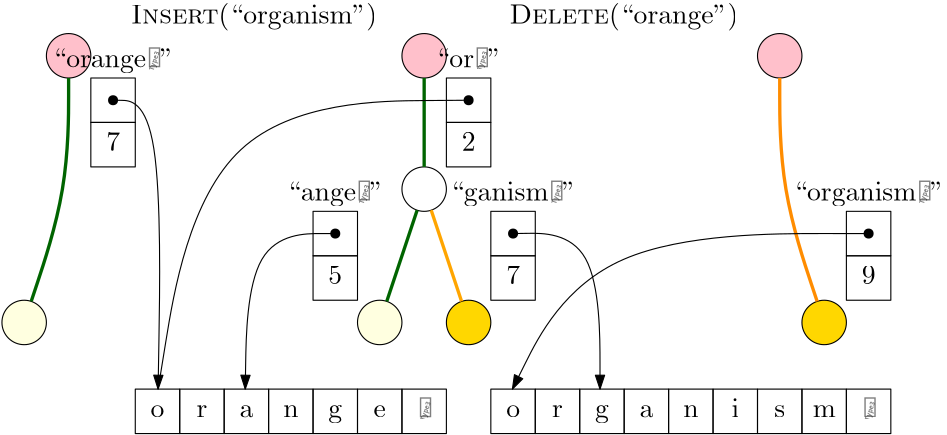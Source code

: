 <?xml version="1.0"?>
<!DOCTYPE ipe SYSTEM "ipe.dtd">
<ipe version="70005" creator="Ipe 7.1.1">
<info created="D:20140227144254" modified="D:20140227212107"/>
<ipestyle name="basic">
<symbol name="arrow/arc(spx)">
<path stroke="sym-stroke" fill="sym-stroke" pen="sym-pen">
0 0 m
-1 0.333 l
-1 -0.333 l
h
</path>
</symbol>
<symbol name="arrow/farc(spx)">
<path stroke="sym-stroke" fill="white" pen="sym-pen">
0 0 m
-1 0.333 l
-1 -0.333 l
h
</path>
</symbol>
<symbol name="mark/circle(sx)" transformations="translations">
<path fill="sym-stroke">
0.6 0 0 0.6 0 0 e
0.4 0 0 0.4 0 0 e
</path>
</symbol>
<symbol name="mark/disk(sx)" transformations="translations">
<path fill="sym-stroke">
0.6 0 0 0.6 0 0 e
</path>
</symbol>
<symbol name="mark/fdisk(sfx)" transformations="translations">
<group>
<path fill="sym-fill">
0.5 0 0 0.5 0 0 e
</path>
<path fill="sym-stroke" fillrule="eofill">
0.6 0 0 0.6 0 0 e
0.4 0 0 0.4 0 0 e
</path>
</group>
</symbol>
<symbol name="mark/box(sx)" transformations="translations">
<path fill="sym-stroke" fillrule="eofill">
-0.6 -0.6 m
0.6 -0.6 l
0.6 0.6 l
-0.6 0.6 l
h
-0.4 -0.4 m
0.4 -0.4 l
0.4 0.4 l
-0.4 0.4 l
h
</path>
</symbol>
<symbol name="mark/square(sx)" transformations="translations">
<path fill="sym-stroke">
-0.6 -0.6 m
0.6 -0.6 l
0.6 0.6 l
-0.6 0.6 l
h
</path>
</symbol>
<symbol name="mark/fsquare(sfx)" transformations="translations">
<group>
<path fill="sym-fill">
-0.5 -0.5 m
0.5 -0.5 l
0.5 0.5 l
-0.5 0.5 l
h
</path>
<path fill="sym-stroke" fillrule="eofill">
-0.6 -0.6 m
0.6 -0.6 l
0.6 0.6 l
-0.6 0.6 l
h
-0.4 -0.4 m
0.4 -0.4 l
0.4 0.4 l
-0.4 0.4 l
h
</path>
</group>
</symbol>
<symbol name="mark/cross(sx)" transformations="translations">
<group>
<path fill="sym-stroke">
-0.43 -0.57 m
0.57 0.43 l
0.43 0.57 l
-0.57 -0.43 l
h
</path>
<path fill="sym-stroke">
-0.43 0.57 m
0.57 -0.43 l
0.43 -0.57 l
-0.57 0.43 l
h
</path>
</group>
</symbol>
<symbol name="arrow/fnormal(spx)">
<path stroke="sym-stroke" fill="white" pen="sym-pen">
0 0 m
-1 0.333 l
-1 -0.333 l
h
</path>
</symbol>
<symbol name="arrow/pointed(spx)">
<path stroke="sym-stroke" fill="sym-stroke" pen="sym-pen">
0 0 m
-1 0.333 l
-0.8 0 l
-1 -0.333 l
h
</path>
</symbol>
<symbol name="arrow/fpointed(spx)">
<path stroke="sym-stroke" fill="white" pen="sym-pen">
0 0 m
-1 0.333 l
-0.8 0 l
-1 -0.333 l
h
</path>
</symbol>
<symbol name="arrow/linear(spx)">
<path stroke="sym-stroke" pen="sym-pen">
-1 0.333 m
0 0 l
-1 -0.333 l
</path>
</symbol>
<symbol name="arrow/fdouble(spx)">
<path stroke="sym-stroke" fill="white" pen="sym-pen">
0 0 m
-1 0.333 l
-1 -0.333 l
h
-1 0 m
-2 0.333 l
-2 -0.333 l
h
</path>
</symbol>
<symbol name="arrow/double(spx)">
<path stroke="sym-stroke" fill="sym-stroke" pen="sym-pen">
0 0 m
-1 0.333 l
-1 -0.333 l
h
-1 0 m
-2 0.333 l
-2 -0.333 l
h
</path>
</symbol>
<pen name="heavier" value="0.8"/>
<pen name="fat" value="1.2"/>
<pen name="ultrafat" value="2"/>
<symbolsize name="large" value="5"/>
<symbolsize name="small" value="2"/>
<symbolsize name="tiny" value="1.1"/>
<arrowsize name="large" value="10"/>
<arrowsize name="small" value="5"/>
<arrowsize name="tiny" value="3"/>
<color name="red" value="1 0 0"/>
<color name="green" value="0 1 0"/>
<color name="blue" value="0 0 1"/>
<color name="yellow" value="1 1 0"/>
<color name="orange" value="1 0.647 0"/>
<color name="gold" value="1 0.843 0"/>
<color name="purple" value="0.627 0.125 0.941"/>
<color name="gray" value="0.745"/>
<color name="brown" value="0.647 0.165 0.165"/>
<color name="navy" value="0 0 0.502"/>
<color name="pink" value="1 0.753 0.796"/>
<color name="seagreen" value="0.18 0.545 0.341"/>
<color name="turquoise" value="0.251 0.878 0.816"/>
<color name="violet" value="0.933 0.51 0.933"/>
<color name="darkblue" value="0 0 0.545"/>
<color name="darkcyan" value="0 0.545 0.545"/>
<color name="darkgray" value="0.663"/>
<color name="darkgreen" value="0 0.392 0"/>
<color name="darkmagenta" value="0.545 0 0.545"/>
<color name="darkorange" value="1 0.549 0"/>
<color name="darkred" value="0.545 0 0"/>
<color name="lightblue" value="0.678 0.847 0.902"/>
<color name="lightcyan" value="0.878 1 1"/>
<color name="lightgray" value="0.827"/>
<color name="lightgreen" value="0.565 0.933 0.565"/>
<color name="lightyellow" value="1 1 0.878"/>
<dashstyle name="dashed" value="[4] 0"/>
<dashstyle name="dotted" value="[1 3] 0"/>
<dashstyle name="dash dotted" value="[4 2 1 2] 0"/>
<dashstyle name="dash dot dotted" value="[4 2 1 2 1 2] 0"/>
<textsize name="large" value="\large"/>
<textsize name="small" value="\small"/>
<textsize name="tiny" value="\tiny"/>
<textsize name="Large" value="\Large"/>
<textsize name="LARGE" value="\LARGE"/>
<textsize name="huge" value="\huge"/>
<textsize name="Huge" value="\Huge"/>
<textsize name="footnote" value="\footnotesize"/>
<textstyle name="center" begin="\begin{center}" end="\end{center}"/>
<textstyle name="itemize" begin="\begin{itemize}" end="\end{itemize}"/>
<textstyle name="item" begin="\begin{itemize}\item{}" end="\end{itemize}"/>
<gridsize name="4 pts" value="4"/>
<gridsize name="8 pts (~3 mm)" value="8"/>
<gridsize name="16 pts (~6 mm)" value="16"/>
<gridsize name="32 pts (~12 mm)" value="32"/>
<gridsize name="10 pts (~3.5 mm)" value="10"/>
<gridsize name="20 pts (~7 mm)" value="20"/>
<gridsize name="14 pts (~5 mm)" value="14"/>
<gridsize name="28 pts (~10 mm)" value="28"/>
<gridsize name="56 pts (~20 mm)" value="56"/>
<anglesize name="90 deg" value="90"/>
<anglesize name="60 deg" value="60"/>
<anglesize name="45 deg" value="45"/>
<anglesize name="30 deg" value="30"/>
<anglesize name="22.5 deg" value="22.5"/>
<tiling name="falling" angle="-60" step="4" width="1"/>
<tiling name="rising" angle="30" step="4" width="1"/>
</ipestyle>
<page>
<layer name="alpha"/>
<view layers="alpha" active="alpha"/>
<group layer="alpha" matrix="1 0 0 1 -32 -160">
<use matrix="1 0 0 1 8 -8" name="mark/disk(sx)" pos="128 800" size="normal" stroke="white"/>
<path stroke="black" fill="pink">
8 0 0 8 136 792 e
</path>
</group>
<path matrix="1 0 0 1 224 -144" stroke="black">
32 656 m
32 640 l
48 640 l
48 656 l
h
</path>
<text matrix="1 0 0 1 232 -138.144" transformations="translations" pos="32 640" stroke="black" type="label" width="4.981" height="4.289" depth="0" halign="center" valign="baseline">o</text>
<path matrix="1 0 0 1 240 -144" stroke="black">
32 656 m
32 640 l
48 640 l
48 656 l
h
</path>
<text matrix="1 0 0 1 248 -138.144" transformations="translations" pos="32 640" stroke="black" type="label" width="3.902" height="4.289" depth="0" halign="center" valign="baseline">r</text>
<path matrix="1 0 0 1 256 -144" stroke="black">
32 656 m
32 640 l
48 640 l
48 656 l
h
</path>
<text matrix="1 0 0 1 264 -138.144" transformations="translations" pos="32 640" stroke="black" type="label" width="4.981" height="4.297" depth="1.93" halign="center" valign="baseline">g</text>
<path matrix="1 0 0 1 272 -144" stroke="black">
32 656 m
32 640 l
48 640 l
48 656 l
h
</path>
<text matrix="1 0 0 1 280 -138.144" transformations="translations" pos="32 640" stroke="black" type="label" width="4.981" height="4.289" depth="0" halign="center" valign="baseline">a</text>
<path matrix="1 0 0 1 288 -144" stroke="black">
32 656 m
32 640 l
48 640 l
48 656 l
h
</path>
<text matrix="1 0 0 1 296 -138.144" transformations="translations" pos="32 640" stroke="black" type="label" width="5.535" height="4.289" depth="0" halign="center" valign="baseline">n</text>
<path matrix="1 0 0 1 304 -144" stroke="black">
32 656 m
32 640 l
48 640 l
48 656 l
h
</path>
<text matrix="1 0 0 1 312 -138.144" transformations="translations" pos="32 640" stroke="black" type="label" width="2.767" height="6.654" depth="0" halign="center" valign="baseline">i</text>
<path matrix="1 0 0 1 320 -144" stroke="black">
32 656 m
32 640 l
48 640 l
48 656 l
h
</path>
<text matrix="1 0 0 1 328 -138.144" transformations="translations" pos="32 640" stroke="black" type="label" width="3.93" height="4.289" depth="0" halign="center" valign="baseline">s</text>
<path matrix="1 0 0 1 336 -144" stroke="black">
32 656 m
32 640 l
48 640 l
48 656 l
h
</path>
<text matrix="1 0 0 1 344 -138.144" transformations="translations" pos="32 640" stroke="black" type="label" width="8.302" height="4.289" depth="0" halign="center" valign="baseline">m</text>
<path matrix="1 0 0 1 352 -144" stroke="black">
32 656 m
32 640 l
48 640 l
48 656 l
h
</path>
<text matrix="1 0 0 1 360 -138.144" transformations="translations" pos="32 640" stroke="black" type="label" width="4.981" height="7.475" depth="0.55" halign="center" valign="baseline">\$</text>
<path matrix="1 0 0 1 96 -144" stroke="black">
32 656 m
32 640 l
48 640 l
48 656 l
h
</path>
<text matrix="1 0 0 1 104 -138.144" transformations="translations" pos="32 640" stroke="black" type="label" width="4.981" height="4.289" depth="0" halign="center" valign="baseline">o</text>
<path matrix="1 0 0 1 112 -144" stroke="black">
32 656 m
32 640 l
48 640 l
48 656 l
h
</path>
<text matrix="1 0 0 1 120 -138.144" transformations="translations" pos="32 640" stroke="black" type="label" width="3.902" height="4.289" depth="0" halign="center" valign="baseline">r</text>
<path matrix="1 0 0 1 128 -144" stroke="black">
32 656 m
32 640 l
48 640 l
48 656 l
h
</path>
<text matrix="1 0 0 1 136 -138.144" transformations="translations" pos="32 640" stroke="black" type="label" width="4.981" height="4.289" depth="0" halign="center" valign="baseline">a</text>
<path matrix="1 0 0 1 144 -144" stroke="black">
32 656 m
32 640 l
48 640 l
48 656 l
h
</path>
<text matrix="1 0 0 1 152 -138.144" transformations="translations" pos="32 640" stroke="black" type="label" width="5.535" height="4.289" depth="0" halign="center" valign="baseline">n</text>
<path matrix="1 0 0 1 160 -144" stroke="black">
32 656 m
32 640 l
48 640 l
48 656 l
h
</path>
<text matrix="1 0 0 1 168 -138.144" transformations="translations" pos="32 640" stroke="black" type="label" width="4.981" height="4.297" depth="1.93" halign="center" valign="baseline">g</text>
<path matrix="1 0 0 1 176 -144" stroke="black">
32 656 m
32 640 l
48 640 l
48 656 l
h
</path>
<text matrix="1 0 0 1 184 -138.144" transformations="translations" pos="32 640" stroke="black" type="label" width="4.428" height="4.289" depth="0" halign="center" valign="baseline">e</text>
<path matrix="1 0 0 1 192 -144" stroke="black">
32 656 m
32 640 l
48 640 l
48 656 l
h
</path>
<text matrix="1 0 0 1 200 -138.144" transformations="translations" pos="32 640" stroke="black" type="label" width="4.981" height="7.475" depth="0.55" halign="center" valign="baseline">\$</text>
<text matrix="1 0 0 1 38.4852 -64.5678" transformations="translations" pos="81.5148 692.477" stroke="black" type="label" width="43.753" height="7.479" depth="1.93" halign="center" valign="baseline">``orange\$&apos;&apos;</text>
<path matrix="1 0 0 1 80 -32" stroke="black">
32 656 m
32 640 l
48 640 l
48 656 l
h
</path>
<path matrix="1 0 0 1 80 -48" stroke="black">
32 656 m
32 640 l
48 640 l
48 656 l
h
</path>
<text matrix="1 0 0 1 88 -42.144" transformations="translations" pos="32 640" stroke="black" type="label" width="4.981" height="6.42" depth="0" halign="center" valign="baseline">7</text>
<use matrix="1 0 0 1 8 -152" name="mark/disk(sx)" pos="112 768" size="normal" stroke="black"/>
<path stroke="black" arrow="normal/small">
120 616 m
137.982 615.77
136.214 512 s
</path>
<group matrix="1 0 0 1 96 -160">
<use matrix="1 0 0 1 8 -8" name="mark/disk(sx)" pos="128 800" size="normal" stroke="white"/>
<path stroke="black" fill="pink">
8 0 0 8 136 792 e
</path>
</group>
<group matrix="1 0 0 1 96 -208">
<use matrix="1 0 0 1 8 -8" name="mark/disk(sx)" pos="128 800" size="normal" stroke="white"/>
<path stroke="black">
8 0 0 8 136 792 e
</path>
</group>
<text matrix="1 0 0 1 166.485 -64.5678" transformations="translations" pos="81.5148 692.477" stroke="black" type="label" width="23.827" height="7.475" depth="0.55" halign="center" valign="baseline">``or\$&apos;&apos;</text>
<path matrix="1 0 0 1 208 -32" stroke="black">
32 656 m
32 640 l
48 640 l
48 656 l
h
</path>
<path matrix="1 0 0 1 208 -48" stroke="black">
32 656 m
32 640 l
48 640 l
48 656 l
h
</path>
<text matrix="1 0 0 1 216 -42.144" transformations="translations" pos="32 640" stroke="black" type="label" width="4.981" height="6.42" depth="0" halign="center" valign="baseline">2</text>
<use matrix="1 0 0 1 136 -152" name="mark/disk(sx)" pos="112 768" size="normal" stroke="black"/>
<path matrix="1 0 0 1 128 48" stroke="darkgreen" pen="fat">
104 576 m
104 544 l
</path>
<group matrix="1 0 0 1 80 -256">
<use matrix="1 0 0 1 8 -8" name="mark/disk(sx)" pos="128 800" size="normal" stroke="black"/>
<path stroke="black" fill="lightyellow">
8 0 0 8 136 792 e
</path>
</group>
<group matrix="1 0 0 1 112 -256">
<use matrix="1 0 0 1 8 -8" name="mark/disk(sx)" pos="128 800" size="normal" stroke="white"/>
<path stroke="black" fill="gold">
8 0 0 8 136 792 e
</path>
</group>
<path stroke="darkgreen" pen="fat">
229.47 576.411 m
218.53 543.589 l
218.53 543.589 l
</path>
<path stroke="orange" pen="fat">
234.53 576.411 m
245.47 543.589 l
</path>
<text matrix="1 0 0 1 182.485 -112.568" transformations="translations" pos="81.5148 692.477" stroke="black" type="label" width="45.441" height="7.479" depth="1.93" halign="center" valign="baseline">``ganism\$&apos;&apos;</text>
<path matrix="1 0 0 1 224 -80" stroke="black">
32 656 m
32 640 l
48 640 l
48 656 l
h
</path>
<path matrix="1 0 0 1 224 -96" stroke="black">
32 656 m
32 640 l
48 640 l
48 656 l
h
</path>
<text matrix="1 0 0 1 232 -90.144" transformations="translations" pos="32 640" stroke="black" type="label" width="4.981" height="6.42" depth="0" halign="center" valign="baseline">7</text>
<use matrix="1 0 0 1 152 -200" name="mark/disk(sx)" pos="112 768" size="normal" stroke="black"/>
<text matrix="1 0 0 1 118.485 -112.568" transformations="translations" pos="81.5148 692.477" stroke="black" type="label" width="34.869" height="7.479" depth="1.93" halign="center" valign="baseline">``ange\$&apos;&apos;</text>
<path matrix="1 0 0 1 160 -80" stroke="black">
32 656 m
32 640 l
48 640 l
48 656 l
h
</path>
<path matrix="1 0 0 1 160 -96" stroke="black">
32 656 m
32 640 l
48 640 l
48 656 l
h
</path>
<text matrix="1 0 0 1 168 -90.144" transformations="translations" pos="32 640" stroke="black" type="label" width="4.981" height="6.42" depth="0" halign="center" valign="baseline">5</text>
<use matrix="1 0 0 1 88 -200" name="mark/disk(sx)" pos="112 768" size="normal" stroke="black"/>
<path stroke="black" arrow="normal/small">
200 568 m
168.474 568.044
167.59 512 s
</path>
<path stroke="black" arrow="normal/small">
264 568 m
264 568
295.302 568.485
295.302 512 s
</path>
<path stroke="black">
248 616 m
153.007 615.328
136.214 512
136.214 512 s
</path>
<group matrix="1 0 0 1 224 -160">
<use matrix="1 0 0 1 8 -8" name="mark/disk(sx)" pos="128 800" size="normal" stroke="white"/>
<path stroke="black" fill="pink">
8 0 0 8 136 792 e
</path>
</group>
<group matrix="1 0 0 1 240 -256">
<use matrix="1 0 0 1 8 -8" name="mark/disk(sx)" pos="128 800" size="normal" stroke="white"/>
<path stroke="black" fill="gold">
8 0 0 8 136 792 e
</path>
</group>
<text matrix="1 0 0 1 310.485 -112.568" transformations="translations" pos="81.5148 692.477" stroke="black" type="label" width="54.324" height="7.479" depth="1.93" halign="center" valign="baseline">``organism\$&apos;&apos;</text>
<path matrix="1 0 0 1 352 -80" stroke="black">
32 656 m
32 640 l
48 640 l
48 656 l
h
</path>
<path matrix="1 0 0 1 352 -96" stroke="black">
32 656 m
32 640 l
48 640 l
48 656 l
h
</path>
<text matrix="1 0 0 1 360 -90.144" transformations="translations" pos="32 640" stroke="black" type="label" width="4.981" height="6.42" depth="0" halign="center" valign="baseline">9</text>
<use matrix="1 0 0 1 280 -200" name="mark/disk(sx)" pos="112 768" size="normal" stroke="black"/>
<path stroke="darkorange" pen="fat">
360 624 m
360 624
360 584
373.47 543.589 s
</path>
<group matrix="1 0 0 1 -48 -256">
<use matrix="1 0 0 1 8 -8" name="mark/disk(sx)" pos="128 800" size="normal" stroke="white"/>
<path stroke="black" fill="lightyellow">
8 0 0 8 136 792 e
</path>
</group>
<path stroke="darkgreen" pen="fat">
104 624 m
104 624
104 584
90.5298 543.589 s
</path>
<text matrix="1 0 0 1 11.9316 -13.2572" transformations="translations" pos="114.561 656.868" stroke="black" type="label" width="88.584" height="7.473" depth="2.49" valign="baseline">\textsc{Insert}(``organism&apos;&apos;)</text>
<text matrix="1 0 0 1 148.041 -13.2576" transformations="translations" pos="114.561 656.868" stroke="black" type="label" width="82.455" height="7.473" depth="2.49" valign="baseline">\textsc{Delete}(``orange&apos;&apos;)</text>
<path stroke="black" arrow="normal/small">
392 568 m
291.734 568.057
263.768 512 s
</path>
</page>
</ipe>
